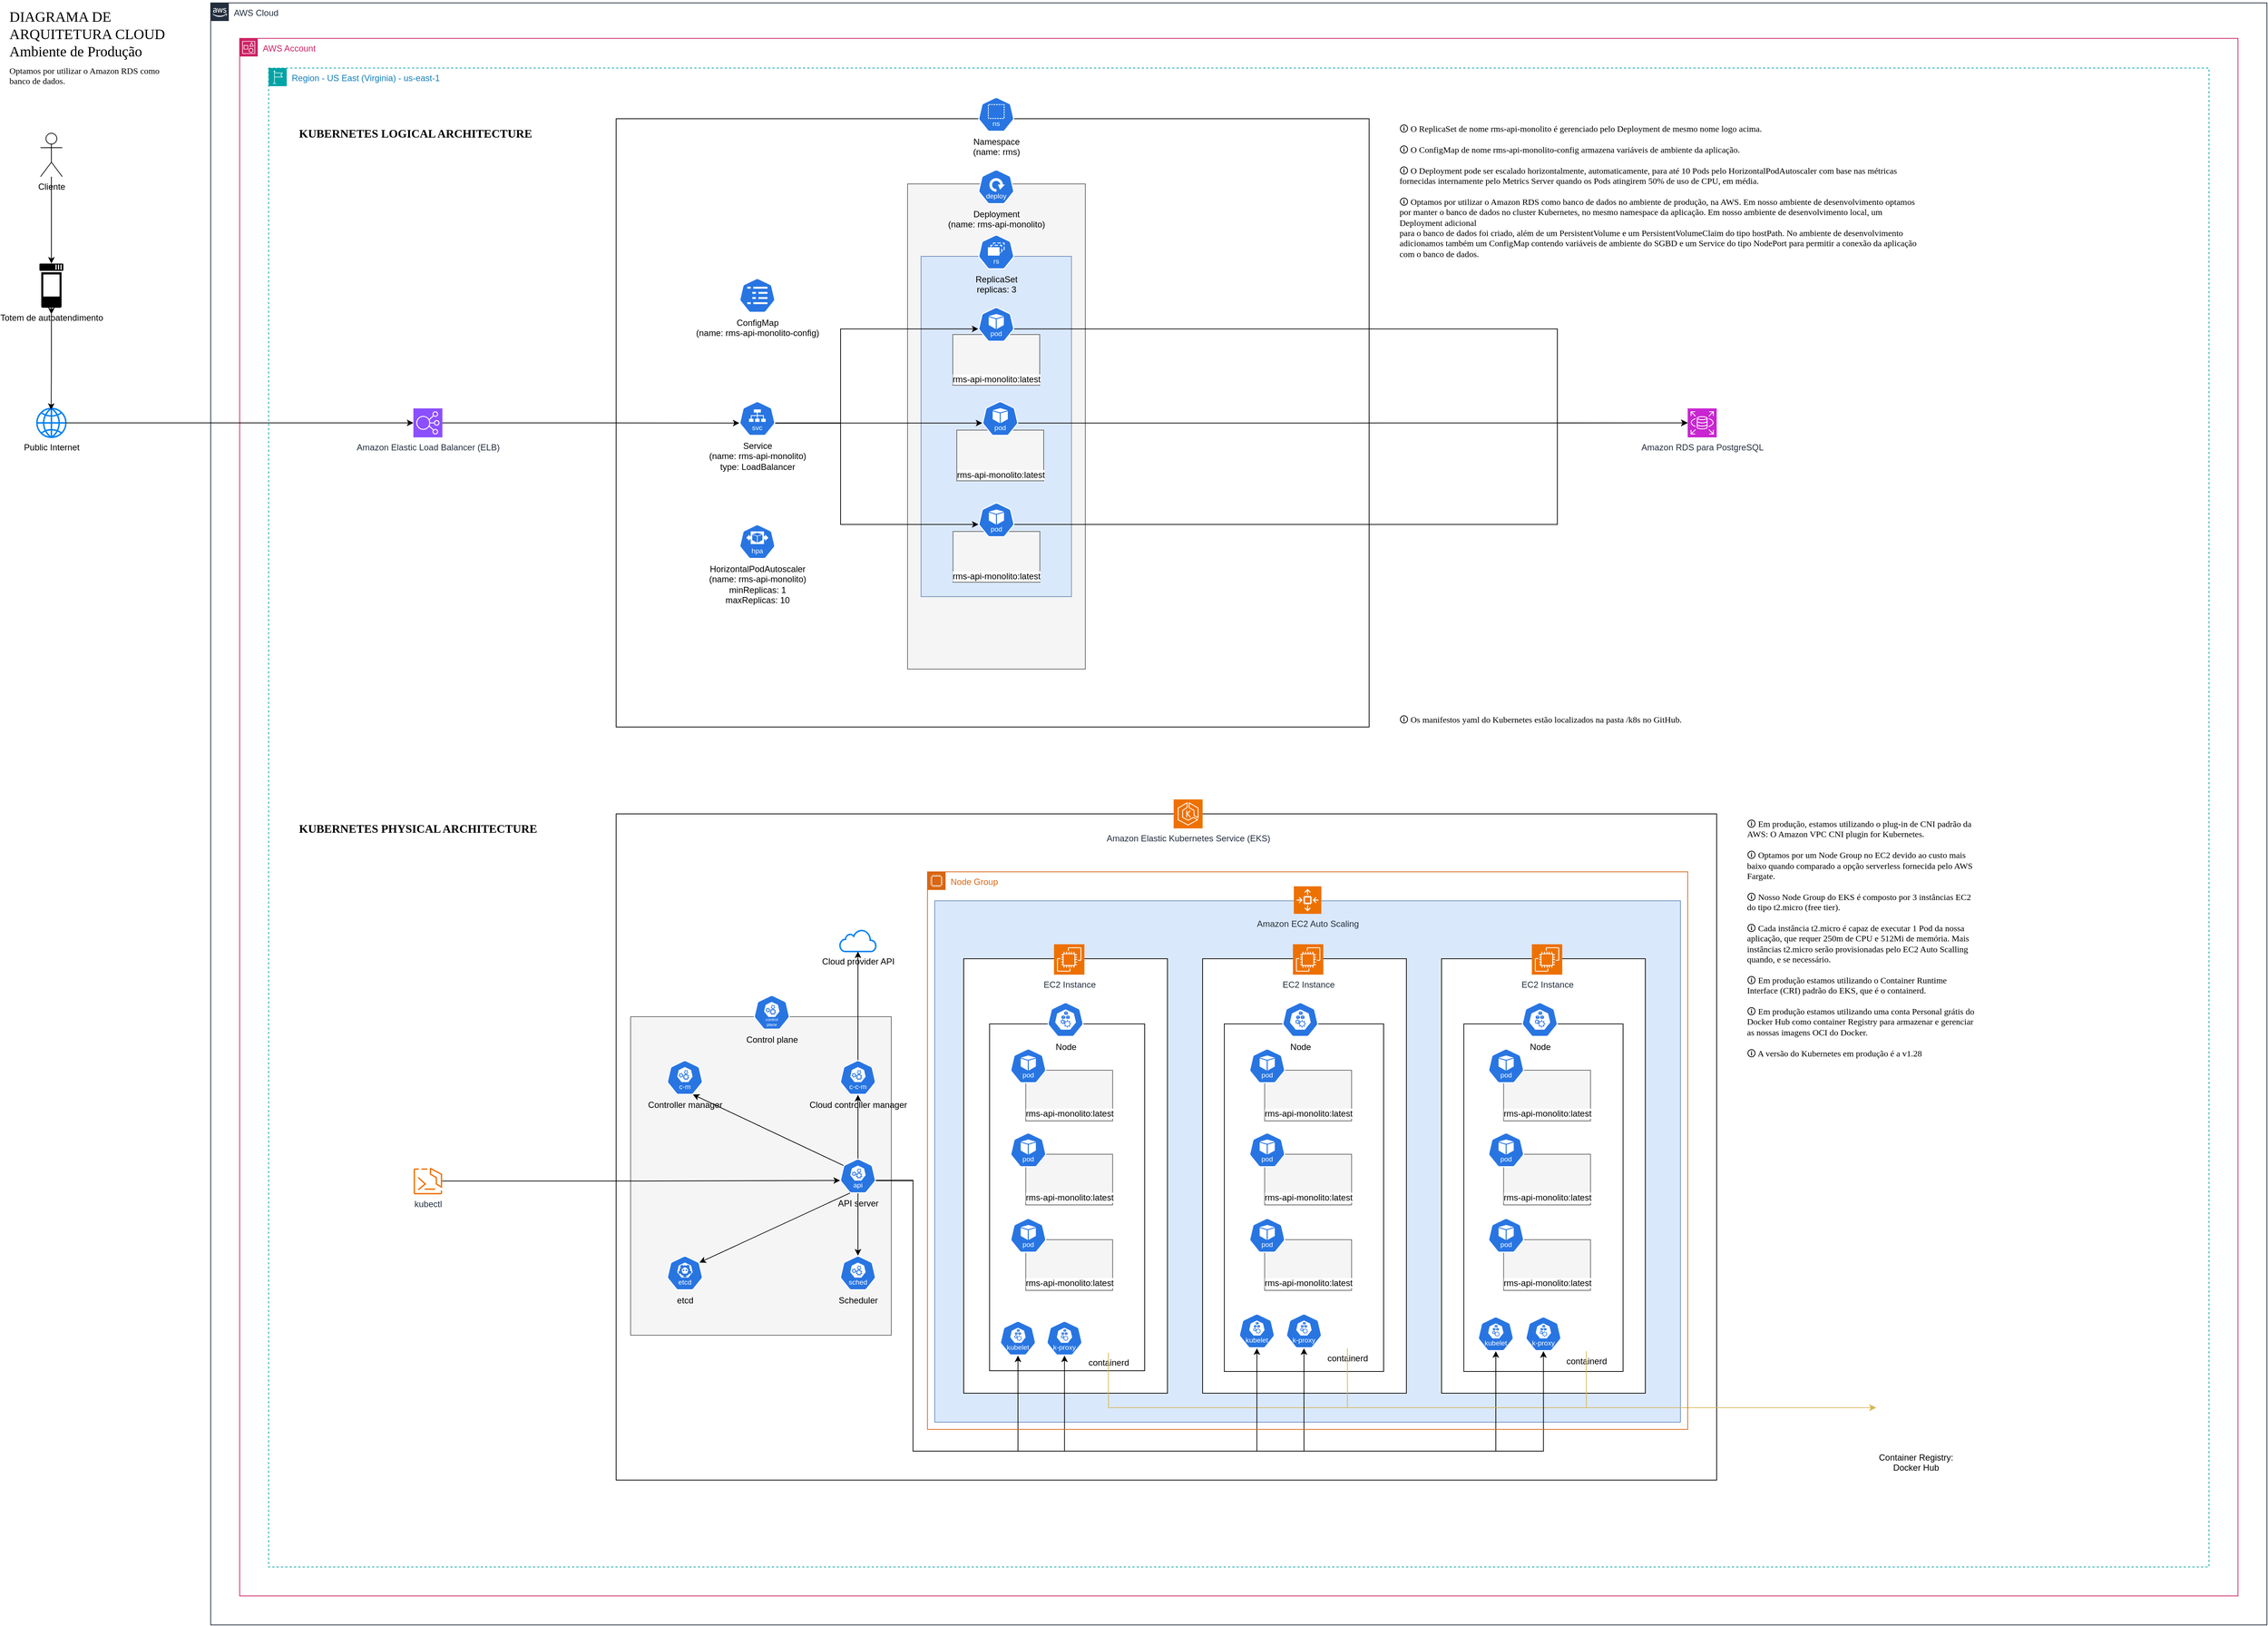 <mxfile version="23.0.2" type="device">
  <diagram name="Página-1" id="QyuDZeAoyNbm0Pvu70TN">
    <mxGraphModel dx="2901" dy="1098" grid="1" gridSize="10" guides="1" tooltips="1" connect="1" arrows="1" fold="1" page="1" pageScale="1" pageWidth="827" pageHeight="1169" math="0" shadow="0">
      <root>
        <mxCell id="0" />
        <mxCell id="1" parent="0" />
        <mxCell id="L6SBvmUNMrdH3GEFA7w_-1" value="AWS Cloud" style="points=[[0,0],[0.25,0],[0.5,0],[0.75,0],[1,0],[1,0.25],[1,0.5],[1,0.75],[1,1],[0.75,1],[0.5,1],[0.25,1],[0,1],[0,0.75],[0,0.5],[0,0.25]];outlineConnect=0;gradientColor=none;html=1;whiteSpace=wrap;fontSize=12;fontStyle=0;container=1;pointerEvents=0;collapsible=0;recursiveResize=0;shape=mxgraph.aws4.group;grIcon=mxgraph.aws4.group_aws_cloud_alt;strokeColor=#232F3E;fillColor=default;verticalAlign=top;align=left;spacingLeft=30;fontColor=#232F3E;dashed=0;" parent="1" vertex="1">
          <mxGeometry x="-480" y="40" width="2840" height="2240" as="geometry" />
        </mxCell>
        <mxCell id="L6SBvmUNMrdH3GEFA7w_-42" value="" style="rounded=0;whiteSpace=wrap;html=1;" parent="L6SBvmUNMrdH3GEFA7w_-1" vertex="1">
          <mxGeometry x="560" y="160" width="1040" height="840" as="geometry" />
        </mxCell>
        <mxCell id="L6SBvmUNMrdH3GEFA7w_-74" value="" style="rounded=0;whiteSpace=wrap;html=1;fillColor=#f5f5f5;fontColor=#333333;strokeColor=#666666;" parent="L6SBvmUNMrdH3GEFA7w_-1" vertex="1">
          <mxGeometry x="962.5" y="250" width="245.5" height="670" as="geometry" />
        </mxCell>
        <mxCell id="L6SBvmUNMrdH3GEFA7w_-46" value="" style="rounded=0;whiteSpace=wrap;html=1;" parent="L6SBvmUNMrdH3GEFA7w_-1" vertex="1">
          <mxGeometry x="560" y="1120" width="1520" height="920" as="geometry" />
        </mxCell>
        <mxCell id="L6SBvmUNMrdH3GEFA7w_-37" value="" style="rounded=0;whiteSpace=wrap;html=1;fillColor=#dae8fc;strokeColor=#6c8ebf;" parent="L6SBvmUNMrdH3GEFA7w_-1" vertex="1">
          <mxGeometry x="1000" y="1240" width="1030" height="720" as="geometry" />
        </mxCell>
        <mxCell id="L6SBvmUNMrdH3GEFA7w_-32" value="" style="rounded=0;whiteSpace=wrap;html=1;fillColor=#f5f5f5;fontColor=#333333;strokeColor=#666666;" parent="L6SBvmUNMrdH3GEFA7w_-1" vertex="1">
          <mxGeometry x="580" y="1400" width="360" height="440" as="geometry" />
        </mxCell>
        <mxCell id="L6SBvmUNMrdH3GEFA7w_-2" value="Amazon Elastic Kubernetes Service (EKS)" style="sketch=0;points=[[0,0,0],[0.25,0,0],[0.5,0,0],[0.75,0,0],[1,0,0],[0,1,0],[0.25,1,0],[0.5,1,0],[0.75,1,0],[1,1,0],[0,0.25,0],[0,0.5,0],[0,0.75,0],[1,0.25,0],[1,0.5,0],[1,0.75,0]];outlineConnect=0;fontColor=#232F3E;fillColor=#ED7100;strokeColor=#ffffff;dashed=0;verticalLabelPosition=bottom;verticalAlign=top;align=center;html=1;fontSize=12;fontStyle=0;aspect=fixed;shape=mxgraph.aws4.resourceIcon;resIcon=mxgraph.aws4.eks;" parent="L6SBvmUNMrdH3GEFA7w_-1" vertex="1">
          <mxGeometry x="1330" y="1100" width="40" height="40" as="geometry" />
        </mxCell>
        <mxCell id="L6SBvmUNMrdH3GEFA7w_-25" value="Control plane" style="aspect=fixed;sketch=0;html=1;dashed=0;whitespace=wrap;fillColor=#2875E2;strokeColor=#ffffff;points=[[0.005,0.63,0],[0.1,0.2,0],[0.9,0.2,0],[0.5,0,0],[0.995,0.63,0],[0.72,0.99,0],[0.5,1,0],[0.28,0.99,0]];shape=mxgraph.kubernetes.icon2;kubernetesLabel=1;prIcon=control_plane;labelPosition=center;verticalLabelPosition=bottom;align=center;verticalAlign=top;" parent="L6SBvmUNMrdH3GEFA7w_-1" vertex="1">
          <mxGeometry x="750" y="1370" width="50" height="48" as="geometry" />
        </mxCell>
        <mxCell id="L6SBvmUNMrdH3GEFA7w_-33" value="" style="rounded=0;whiteSpace=wrap;html=1;" parent="L6SBvmUNMrdH3GEFA7w_-1" vertex="1">
          <mxGeometry x="1040" y="1400" width="201" height="440" as="geometry" />
        </mxCell>
        <mxCell id="L6SBvmUNMrdH3GEFA7w_-27" value="Node" style="aspect=fixed;sketch=0;html=1;dashed=0;whitespace=wrap;fillColor=#2875E2;strokeColor=#ffffff;points=[[0.005,0.63,0],[0.1,0.2,0],[0.9,0.2,0],[0.5,0,0],[0.995,0.63,0],[0.72,0.99,0],[0.5,1,0],[0.28,0.99,0]];shape=mxgraph.kubernetes.icon2;prIcon=node;labelPosition=center;verticalLabelPosition=bottom;align=center;verticalAlign=top;" parent="L6SBvmUNMrdH3GEFA7w_-1" vertex="1">
          <mxGeometry x="1115.5" y="1370" width="50" height="48" as="geometry" />
        </mxCell>
        <mxCell id="L6SBvmUNMrdH3GEFA7w_-43" value="HorizontalPodAutoscaler&lt;br&gt;(name: rms-api-monolito)&lt;br&gt;&lt;div&gt;minReplicas: 1&lt;/div&gt;&lt;div&gt;maxReplicas: 10&lt;/div&gt;" style="aspect=fixed;sketch=0;html=1;dashed=0;whitespace=wrap;fillColor=#2875E2;strokeColor=#ffffff;points=[[0.005,0.63,0],[0.1,0.2,0],[0.9,0.2,0],[0.5,0,0],[0.995,0.63,0],[0.72,0.99,0],[0.5,1,0],[0.28,0.99,0]];shape=mxgraph.kubernetes.icon2;kubernetesLabel=1;prIcon=hpa;labelPosition=center;verticalLabelPosition=bottom;align=center;verticalAlign=top;" parent="L6SBvmUNMrdH3GEFA7w_-1" vertex="1">
          <mxGeometry x="730" y="720" width="50" height="48" as="geometry" />
        </mxCell>
        <mxCell id="L6SBvmUNMrdH3GEFA7w_-44" value="ConfigMap&lt;br&gt;(name: rms-api-monolito-config)" style="aspect=fixed;sketch=0;html=1;dashed=0;whitespace=wrap;fillColor=#2875E2;strokeColor=#ffffff;points=[[0.005,0.63,0],[0.1,0.2,0],[0.9,0.2,0],[0.5,0,0],[0.995,0.63,0],[0.72,0.99,0],[0.5,1,0],[0.28,0.99,0]];shape=mxgraph.kubernetes.icon2;prIcon=cm;labelPosition=center;verticalLabelPosition=bottom;align=center;verticalAlign=top;" parent="L6SBvmUNMrdH3GEFA7w_-1" vertex="1">
          <mxGeometry x="730" y="380" width="50" height="48" as="geometry" />
        </mxCell>
        <mxCell id="L6SBvmUNMrdH3GEFA7w_-78" value="" style="rounded=0;whiteSpace=wrap;html=1;fillColor=#dae8fc;strokeColor=#6c8ebf;" parent="L6SBvmUNMrdH3GEFA7w_-1" vertex="1">
          <mxGeometry x="981.13" y="350" width="207.75" height="470" as="geometry" />
        </mxCell>
        <mxCell id="L6SBvmUNMrdH3GEFA7w_-83" value="Region&amp;nbsp;- US East (Virginia) - us-east-1" style="points=[[0,0],[0.25,0],[0.5,0],[0.75,0],[1,0],[1,0.25],[1,0.5],[1,0.75],[1,1],[0.75,1],[0.5,1],[0.25,1],[0,1],[0,0.75],[0,0.5],[0,0.25]];outlineConnect=0;gradientColor=none;html=1;whiteSpace=wrap;fontSize=12;fontStyle=0;container=1;pointerEvents=0;collapsible=0;recursiveResize=0;shape=mxgraph.aws4.group;grIcon=mxgraph.aws4.group_region;strokeColor=#00A4A6;fillColor=none;verticalAlign=top;align=left;spacingLeft=30;fontColor=#147EBA;dashed=1;" parent="L6SBvmUNMrdH3GEFA7w_-1" vertex="1">
          <mxGeometry x="80" y="90" width="2680" height="2070" as="geometry" />
        </mxCell>
        <mxCell id="L6SBvmUNMrdH3GEFA7w_-85" value="AWS Account" style="points=[[0,0],[0.25,0],[0.5,0],[0.75,0],[1,0],[1,0.25],[1,0.5],[1,0.75],[1,1],[0.75,1],[0.5,1],[0.25,1],[0,1],[0,0.75],[0,0.5],[0,0.25]];outlineConnect=0;gradientColor=none;html=1;whiteSpace=wrap;fontSize=12;fontStyle=0;container=1;pointerEvents=0;collapsible=0;recursiveResize=0;shape=mxgraph.aws4.group;grIcon=mxgraph.aws4.group_account;strokeColor=#CD2264;fillColor=none;verticalAlign=top;align=left;spacingLeft=30;fontColor=#CD2264;dashed=0;" parent="L6SBvmUNMrdH3GEFA7w_-1" vertex="1">
          <mxGeometry x="40" y="49" width="2760" height="2151" as="geometry" />
        </mxCell>
        <mxCell id="L6SBvmUNMrdH3GEFA7w_-34" value="" style="rounded=0;whiteSpace=wrap;html=1;" parent="L6SBvmUNMrdH3GEFA7w_-85" vertex="1">
          <mxGeometry x="1000" y="1271.01" width="281.5" height="600" as="geometry" />
        </mxCell>
        <mxCell id="L6SBvmUNMrdH3GEFA7w_-4" value="Amazon Elastic Load Balancer (ELB)" style="sketch=0;points=[[0,0,0],[0.25,0,0],[0.5,0,0],[0.75,0,0],[1,0,0],[0,1,0],[0.25,1,0],[0.5,1,0],[0.75,1,0],[1,1,0],[0,0.25,0],[0,0.5,0],[0,0.75,0],[1,0.25,0],[1,0.5,0],[1,0.75,0]];outlineConnect=0;fontColor=#232F3E;fillColor=#8C4FFF;strokeColor=#ffffff;dashed=0;verticalLabelPosition=bottom;verticalAlign=top;align=center;html=1;fontSize=12;fontStyle=0;aspect=fixed;shape=mxgraph.aws4.resourceIcon;resIcon=mxgraph.aws4.elastic_load_balancing;" parent="L6SBvmUNMrdH3GEFA7w_-85" vertex="1">
          <mxGeometry x="240" y="511" width="40" height="40" as="geometry" />
        </mxCell>
        <mxCell id="L6SBvmUNMrdH3GEFA7w_-61" value="kubectl" style="sketch=0;outlineConnect=0;fontColor=#232F3E;gradientColor=none;fillColor=#ED7100;strokeColor=none;dashed=0;verticalLabelPosition=bottom;verticalAlign=top;align=center;html=1;fontSize=12;fontStyle=0;aspect=fixed;pointerEvents=1;shape=mxgraph.aws4.ecs_copilot_cli;" parent="L6SBvmUNMrdH3GEFA7w_-85" vertex="1">
          <mxGeometry x="240" y="1559.67" width="40" height="36.67" as="geometry" />
        </mxCell>
        <mxCell id="L6SBvmUNMrdH3GEFA7w_-28" value="Amazon RDS para PostgreSQL" style="sketch=0;points=[[0,0,0],[0.25,0,0],[0.5,0,0],[0.75,0,0],[1,0,0],[0,1,0],[0.25,1,0],[0.5,1,0],[0.75,1,0],[1,1,0],[0,0.25,0],[0,0.5,0],[0,0.75,0],[1,0.25,0],[1,0.5,0],[1,0.75,0]];outlineConnect=0;fontColor=#232F3E;fillColor=#C925D1;strokeColor=#ffffff;dashed=0;verticalLabelPosition=bottom;verticalAlign=top;align=center;html=1;fontSize=12;fontStyle=0;aspect=fixed;shape=mxgraph.aws4.resourceIcon;resIcon=mxgraph.aws4.rds;" parent="L6SBvmUNMrdH3GEFA7w_-85" vertex="1">
          <mxGeometry x="2000" y="511" width="40" height="40" as="geometry" />
        </mxCell>
        <mxCell id="L6SBvmUNMrdH3GEFA7w_-79" value="Namespace&#xa;(name: rms)" style="aspect=fixed;sketch=0;html=1;dashed=0;whitespace=wrap;fillColor=#2875E2;strokeColor=#ffffff;points=[[0.005,0.63,0],[0.1,0.2,0],[0.9,0.2,0],[0.5,0,0],[0.995,0.63,0],[0.72,0.99,0],[0.5,1,0],[0.28,0.99,0]];shape=mxgraph.kubernetes.icon2;kubernetesLabel=1;prIcon=ns;labelPosition=center;verticalLabelPosition=bottom;align=center;verticalAlign=top;" parent="L6SBvmUNMrdH3GEFA7w_-85" vertex="1">
          <mxGeometry x="1020" y="81" width="50" height="48" as="geometry" />
        </mxCell>
        <mxCell id="L6SBvmUNMrdH3GEFA7w_-81" value="ReplicaSet&lt;br&gt;replicas: 3" style="aspect=fixed;sketch=0;html=1;dashed=0;whitespace=wrap;fillColor=#2875E2;strokeColor=#ffffff;points=[[0.005,0.63,0],[0.1,0.2,0],[0.9,0.2,0],[0.5,0,0],[0.995,0.63,0],[0.72,0.99,0],[0.5,1,0],[0.28,0.99,0]];shape=mxgraph.kubernetes.icon2;kubernetesLabel=1;prIcon=rs;labelPosition=center;verticalLabelPosition=bottom;align=center;verticalAlign=top;" parent="L6SBvmUNMrdH3GEFA7w_-85" vertex="1">
          <mxGeometry x="1020" y="271" width="50" height="48" as="geometry" />
        </mxCell>
        <mxCell id="L6SBvmUNMrdH3GEFA7w_-16" value="Cloud controller manager" style="aspect=fixed;sketch=0;html=1;dashed=0;whitespace=wrap;fillColor=#2875E2;strokeColor=#ffffff;points=[[0.005,0.63,0],[0.1,0.2,0],[0.9,0.2,0],[0.5,0,0],[0.995,0.63,0],[0.72,0.99,0],[0.5,1,0],[0.28,0.99,0]];shape=mxgraph.kubernetes.icon2;kubernetesLabel=1;prIcon=c_c_m;labelPosition=center;verticalLabelPosition=bottom;align=center;verticalAlign=top;" parent="L6SBvmUNMrdH3GEFA7w_-85" vertex="1">
          <mxGeometry x="829" y="1411" width="50" height="48" as="geometry" />
        </mxCell>
        <mxCell id="L6SBvmUNMrdH3GEFA7w_-17" value="API server" style="aspect=fixed;sketch=0;html=1;dashed=0;whitespace=wrap;fillColor=#2875E2;strokeColor=#ffffff;points=[[0.005,0.63,0],[0.1,0.2,0],[0.9,0.2,0],[0.5,0,0],[0.995,0.63,0],[0.72,0.99,0],[0.5,1,0],[0.28,0.99,0]];shape=mxgraph.kubernetes.icon2;kubernetesLabel=1;prIcon=api;labelPosition=center;verticalLabelPosition=bottom;align=center;verticalAlign=top;" parent="L6SBvmUNMrdH3GEFA7w_-85" vertex="1">
          <mxGeometry x="829" y="1547.01" width="50" height="48" as="geometry" />
        </mxCell>
        <mxCell id="L6SBvmUNMrdH3GEFA7w_-53" value="" style="edgeStyle=orthogonalEdgeStyle;rounded=0;orthogonalLoop=1;jettySize=auto;html=1;" parent="L6SBvmUNMrdH3GEFA7w_-85" source="L6SBvmUNMrdH3GEFA7w_-17" target="L6SBvmUNMrdH3GEFA7w_-16" edge="1">
          <mxGeometry relative="1" as="geometry" />
        </mxCell>
        <mxCell id="L6SBvmUNMrdH3GEFA7w_-62" style="edgeStyle=orthogonalEdgeStyle;rounded=0;orthogonalLoop=1;jettySize=auto;html=1;entryX=0.005;entryY=0.63;entryDx=0;entryDy=0;entryPerimeter=0;" parent="L6SBvmUNMrdH3GEFA7w_-85" source="L6SBvmUNMrdH3GEFA7w_-61" target="L6SBvmUNMrdH3GEFA7w_-17" edge="1">
          <mxGeometry relative="1" as="geometry" />
        </mxCell>
        <mxCell id="L6SBvmUNMrdH3GEFA7w_-24" value="Scheduler" style="aspect=fixed;sketch=0;html=1;dashed=0;whitespace=wrap;fillColor=#2875E2;strokeColor=#ffffff;points=[[0.005,0.63,0],[0.1,0.2,0],[0.9,0.2,0],[0.5,0,0],[0.995,0.63,0],[0.72,0.99,0],[0.5,1,0],[0.28,0.99,0]];shape=mxgraph.kubernetes.icon2;kubernetesLabel=1;prIcon=sched;labelPosition=center;verticalLabelPosition=bottom;align=center;verticalAlign=top;" parent="L6SBvmUNMrdH3GEFA7w_-85" vertex="1">
          <mxGeometry x="829" y="1681" width="50" height="48" as="geometry" />
        </mxCell>
        <mxCell id="L6SBvmUNMrdH3GEFA7w_-54" value="" style="edgeStyle=orthogonalEdgeStyle;rounded=0;orthogonalLoop=1;jettySize=auto;html=1;" parent="L6SBvmUNMrdH3GEFA7w_-85" source="L6SBvmUNMrdH3GEFA7w_-17" target="L6SBvmUNMrdH3GEFA7w_-24" edge="1">
          <mxGeometry relative="1" as="geometry" />
        </mxCell>
        <mxCell id="L6SBvmUNMrdH3GEFA7w_-18" value="Controller manager" style="aspect=fixed;sketch=0;html=1;dashed=0;whitespace=wrap;fillColor=#2875E2;strokeColor=#ffffff;points=[[0.005,0.63,0],[0.1,0.2,0],[0.9,0.2,0],[0.5,0,0],[0.995,0.63,0],[0.72,0.99,0],[0.5,1,0],[0.28,0.99,0]];shape=mxgraph.kubernetes.icon2;kubernetesLabel=1;prIcon=c_m;labelPosition=center;verticalLabelPosition=bottom;align=center;verticalAlign=top;" parent="L6SBvmUNMrdH3GEFA7w_-85" vertex="1">
          <mxGeometry x="590" y="1411" width="50" height="48" as="geometry" />
        </mxCell>
        <mxCell id="L6SBvmUNMrdH3GEFA7w_-57" value="" style="endArrow=classic;html=1;rounded=0;exitX=0.1;exitY=0.2;exitDx=0;exitDy=0;exitPerimeter=0;entryX=0.72;entryY=0.99;entryDx=0;entryDy=0;entryPerimeter=0;" parent="L6SBvmUNMrdH3GEFA7w_-85" source="L6SBvmUNMrdH3GEFA7w_-17" target="L6SBvmUNMrdH3GEFA7w_-18" edge="1">
          <mxGeometry width="50" height="50" relative="1" as="geometry">
            <mxPoint x="430" y="1601" as="sourcePoint" />
            <mxPoint x="480" y="1551" as="targetPoint" />
          </mxGeometry>
        </mxCell>
        <mxCell id="L6SBvmUNMrdH3GEFA7w_-150" value="" style="rounded=0;whiteSpace=wrap;html=1;" parent="L6SBvmUNMrdH3GEFA7w_-85" vertex="1">
          <mxGeometry x="1035.75" y="1361" width="214.25" height="479" as="geometry" />
        </mxCell>
        <mxCell id="L6SBvmUNMrdH3GEFA7w_-86" value="" style="rounded=0;whiteSpace=wrap;html=1;fillColor=#f5f5f5;fontColor=#333333;strokeColor=#666666;" parent="L6SBvmUNMrdH3GEFA7w_-85" vertex="1">
          <mxGeometry x="1085.75" y="1425" width="120" height="70" as="geometry" />
        </mxCell>
        <mxCell id="L6SBvmUNMrdH3GEFA7w_-41" value="rms-api-monolito:latest" style="shape=image;html=1;verticalAlign=top;verticalLabelPosition=bottom;labelBackgroundColor=#ffffff;imageAspect=0;aspect=fixed;image=https://cdn1.iconfinder.com/data/icons/unicons-line-vol-3/24/docker-128.png" parent="L6SBvmUNMrdH3GEFA7w_-85" vertex="1">
          <mxGeometry x="1126.75" y="1433" width="38" height="38" as="geometry" />
        </mxCell>
        <mxCell id="L6SBvmUNMrdH3GEFA7w_-108" value="" style="rounded=0;whiteSpace=wrap;html=1;fillColor=#f5f5f5;fontColor=#333333;strokeColor=#666666;" parent="L6SBvmUNMrdH3GEFA7w_-85" vertex="1">
          <mxGeometry x="1085.75" y="1541" width="120" height="70" as="geometry" />
        </mxCell>
        <mxCell id="L6SBvmUNMrdH3GEFA7w_-109" value="" style="aspect=fixed;sketch=0;html=1;dashed=0;whitespace=wrap;fillColor=#2875E2;strokeColor=#ffffff;points=[[0.005,0.63,0],[0.1,0.2,0],[0.9,0.2,0],[0.5,0,0],[0.995,0.63,0],[0.72,0.99,0],[0.5,1,0],[0.28,0.99,0]];shape=mxgraph.kubernetes.icon2;kubernetesLabel=1;prIcon=pod;labelPosition=center;verticalLabelPosition=bottom;align=center;verticalAlign=top;" parent="L6SBvmUNMrdH3GEFA7w_-85" vertex="1">
          <mxGeometry x="1064.25" y="1511" width="50" height="48" as="geometry" />
        </mxCell>
        <mxCell id="L6SBvmUNMrdH3GEFA7w_-110" value="rms-api-monolito:latest" style="shape=image;html=1;verticalAlign=top;verticalLabelPosition=bottom;labelBackgroundColor=#ffffff;imageAspect=0;aspect=fixed;image=https://cdn1.iconfinder.com/data/icons/unicons-line-vol-3/24/docker-128.png" parent="L6SBvmUNMrdH3GEFA7w_-85" vertex="1">
          <mxGeometry x="1126.75" y="1549" width="38" height="38" as="geometry" />
        </mxCell>
        <mxCell id="L6SBvmUNMrdH3GEFA7w_-111" value="" style="rounded=0;whiteSpace=wrap;html=1;fillColor=#f5f5f5;fontColor=#333333;strokeColor=#666666;" parent="L6SBvmUNMrdH3GEFA7w_-85" vertex="1">
          <mxGeometry x="1085.75" y="1659" width="120" height="70" as="geometry" />
        </mxCell>
        <mxCell id="L6SBvmUNMrdH3GEFA7w_-113" value="rms-api-monolito:latest" style="shape=image;html=1;verticalAlign=top;verticalLabelPosition=bottom;labelBackgroundColor=#ffffff;imageAspect=0;aspect=fixed;image=https://cdn1.iconfinder.com/data/icons/unicons-line-vol-3/24/docker-128.png" parent="L6SBvmUNMrdH3GEFA7w_-85" vertex="1">
          <mxGeometry x="1126.75" y="1667" width="38" height="38" as="geometry" />
        </mxCell>
        <mxCell id="L6SBvmUNMrdH3GEFA7w_-112" value="" style="aspect=fixed;sketch=0;html=1;dashed=0;whitespace=wrap;fillColor=#2875E2;strokeColor=#ffffff;points=[[0.005,0.63,0],[0.1,0.2,0],[0.9,0.2,0],[0.5,0,0],[0.995,0.63,0],[0.72,0.99,0],[0.5,1,0],[0.28,0.99,0]];shape=mxgraph.kubernetes.icon2;kubernetesLabel=1;prIcon=pod;labelPosition=center;verticalLabelPosition=bottom;align=center;verticalAlign=top;" parent="L6SBvmUNMrdH3GEFA7w_-85" vertex="1">
          <mxGeometry x="1064.25" y="1629" width="50" height="48" as="geometry" />
        </mxCell>
        <mxCell id="L6SBvmUNMrdH3GEFA7w_-35" value="EC2 Instance" style="sketch=0;points=[[0,0,0],[0.25,0,0],[0.5,0,0],[0.75,0,0],[1,0,0],[0,1,0],[0.25,1,0],[0.5,1,0],[0.75,1,0],[1,1,0],[0,0.25,0],[0,0.5,0],[0,0.75,0],[1,0.25,0],[1,0.5,0],[1,0.75,0]];outlineConnect=0;fontColor=#232F3E;fillColor=#ED7100;strokeColor=#ffffff;dashed=0;verticalLabelPosition=bottom;verticalAlign=top;align=center;html=1;fontSize=12;fontStyle=0;aspect=fixed;shape=mxgraph.aws4.resourceIcon;resIcon=mxgraph.aws4.ec2;" parent="L6SBvmUNMrdH3GEFA7w_-85" vertex="1">
          <mxGeometry x="1124.75" y="1251" width="42" height="42" as="geometry" />
        </mxCell>
        <mxCell id="L6SBvmUNMrdH3GEFA7w_-47" value="" style="aspect=fixed;sketch=0;html=1;dashed=0;whitespace=wrap;fillColor=#2875E2;strokeColor=#ffffff;points=[[0.005,0.63,0],[0.1,0.2,0],[0.9,0.2,0],[0.5,0,0],[0.995,0.63,0],[0.72,0.99,0],[0.5,1,0],[0.28,0.99,0]];shape=mxgraph.kubernetes.icon2;kubernetesLabel=1;prIcon=pod;labelPosition=center;verticalLabelPosition=bottom;align=center;verticalAlign=top;" parent="L6SBvmUNMrdH3GEFA7w_-85" vertex="1">
          <mxGeometry x="1064.25" y="1395" width="50" height="48" as="geometry" />
        </mxCell>
        <mxCell id="L6SBvmUNMrdH3GEFA7w_-29" value="Amazon EC2 Auto Scaling" style="sketch=0;points=[[0,0,0],[0.25,0,0],[0.5,0,0],[0.75,0,0],[1,0,0],[0,1,0],[0.25,1,0],[0.5,1,0],[0.75,1,0],[1,1,0],[0,0.25,0],[0,0.5,0],[0,0.75,0],[1,0.25,0],[1,0.5,0],[1,0.75,0]];outlineConnect=0;fontColor=#232F3E;fillColor=#ED7100;strokeColor=#ffffff;dashed=0;verticalLabelPosition=bottom;verticalAlign=top;align=center;html=1;fontSize=12;fontStyle=0;aspect=fixed;shape=mxgraph.aws4.resourceIcon;resIcon=mxgraph.aws4.auto_scaling2;" parent="L6SBvmUNMrdH3GEFA7w_-85" vertex="1">
          <mxGeometry x="1456" y="1171" width="38" height="38" as="geometry" />
        </mxCell>
        <mxCell id="L6SBvmUNMrdH3GEFA7w_-146" value="&lt;div&gt;Container Registry:&lt;/div&gt;&lt;div&gt;Docker Hub&lt;/div&gt;" style="shape=image;html=1;verticalAlign=top;verticalLabelPosition=bottom;labelBackgroundColor=#ffffff;imageAspect=0;aspect=fixed;image=https://cdn0.iconfinder.com/data/icons/social-media-2127/48/social_media_social_media_logo_docker-128.png" parent="L6SBvmUNMrdH3GEFA7w_-85" vertex="1">
          <mxGeometry x="2260" y="1836" width="110" height="110" as="geometry" />
        </mxCell>
        <mxCell id="L6SBvmUNMrdH3GEFA7w_-151" value="Node" style="aspect=fixed;sketch=0;html=1;dashed=0;whitespace=wrap;fillColor=#2875E2;strokeColor=#ffffff;points=[[0.005,0.63,0],[0.1,0.2,0],[0.9,0.2,0],[0.5,0,0],[0.995,0.63,0],[0.72,0.99,0],[0.5,1,0],[0.28,0.99,0]];shape=mxgraph.kubernetes.icon2;prIcon=node;labelPosition=center;verticalLabelPosition=bottom;align=center;verticalAlign=top;" parent="L6SBvmUNMrdH3GEFA7w_-85" vertex="1">
          <mxGeometry x="1115.75" y="1331" width="50" height="48" as="geometry" />
        </mxCell>
        <mxCell id="L6SBvmUNMrdH3GEFA7w_-15" value="" style="aspect=fixed;sketch=0;html=1;dashed=0;whitespace=wrap;fillColor=#2875E2;strokeColor=#ffffff;points=[[0.005,0.63,0],[0.1,0.2,0],[0.9,0.2,0],[0.5,0,0],[0.995,0.63,0],[0.72,0.99,0],[0.5,1,0],[0.28,0.99,0]];shape=mxgraph.kubernetes.icon2;kubernetesLabel=1;prIcon=kubelet" parent="L6SBvmUNMrdH3GEFA7w_-85" vertex="1">
          <mxGeometry x="1050" y="1771" width="50" height="48" as="geometry" />
        </mxCell>
        <mxCell id="L6SBvmUNMrdH3GEFA7w_-36" value="" style="aspect=fixed;sketch=0;html=1;dashed=0;whitespace=wrap;fillColor=#2875E2;strokeColor=#ffffff;points=[[0.005,0.63,0],[0.1,0.2,0],[0.9,0.2,0],[0.5,0,0],[0.995,0.63,0],[0.72,0.99,0],[0.5,1,0],[0.28,0.99,0]];shape=mxgraph.kubernetes.icon2;kubernetesLabel=1;prIcon=k_proxy" parent="L6SBvmUNMrdH3GEFA7w_-85" vertex="1">
          <mxGeometry x="1114.25" y="1771" width="50" height="48" as="geometry" />
        </mxCell>
        <mxCell id="L6SBvmUNMrdH3GEFA7w_-48" value="containerd" style="shape=image;html=1;verticalAlign=top;verticalLabelPosition=bottom;labelBackgroundColor=#ffffff;imageAspect=0;aspect=fixed;image=https://cdn1.iconfinder.com/data/icons/unicons-line-vol-3/24/docker-128.png" parent="L6SBvmUNMrdH3GEFA7w_-85" vertex="1">
          <mxGeometry x="1180" y="1775" width="40" height="40" as="geometry" />
        </mxCell>
        <mxCell id="L6SBvmUNMrdH3GEFA7w_-115" style="edgeStyle=orthogonalEdgeStyle;rounded=0;orthogonalLoop=1;jettySize=auto;html=1;exitX=0.995;exitY=0.63;exitDx=0;exitDy=0;exitPerimeter=0;entryX=0.5;entryY=1;entryDx=0;entryDy=0;entryPerimeter=0;" parent="L6SBvmUNMrdH3GEFA7w_-85" source="L6SBvmUNMrdH3GEFA7w_-17" target="L6SBvmUNMrdH3GEFA7w_-15" edge="1">
          <mxGeometry relative="1" as="geometry">
            <Array as="points">
              <mxPoint x="930" y="1577" />
              <mxPoint x="930" y="1951" />
              <mxPoint x="1075" y="1951" />
            </Array>
          </mxGeometry>
        </mxCell>
        <mxCell id="L6SBvmUNMrdH3GEFA7w_-149" style="edgeStyle=orthogonalEdgeStyle;rounded=0;orthogonalLoop=1;jettySize=auto;html=1;entryX=0;entryY=0.5;entryDx=0;entryDy=0;fillColor=#fff2cc;strokeColor=#d6b656;" parent="L6SBvmUNMrdH3GEFA7w_-85" source="L6SBvmUNMrdH3GEFA7w_-48" target="L6SBvmUNMrdH3GEFA7w_-146" edge="1">
          <mxGeometry relative="1" as="geometry">
            <Array as="points">
              <mxPoint x="1200" y="1891" />
              <mxPoint x="2240" y="1891" />
            </Array>
          </mxGeometry>
        </mxCell>
        <mxCell id="L6SBvmUNMrdH3GEFA7w_-156" style="edgeStyle=orthogonalEdgeStyle;rounded=0;orthogonalLoop=1;jettySize=auto;html=1;exitX=0.995;exitY=0.63;exitDx=0;exitDy=0;exitPerimeter=0;entryX=0.5;entryY=1;entryDx=0;entryDy=0;entryPerimeter=0;" parent="L6SBvmUNMrdH3GEFA7w_-85" source="L6SBvmUNMrdH3GEFA7w_-17" target="L6SBvmUNMrdH3GEFA7w_-36" edge="1">
          <mxGeometry relative="1" as="geometry">
            <Array as="points">
              <mxPoint x="930" y="1577" />
              <mxPoint x="930" y="1951" />
              <mxPoint x="1139" y="1951" />
            </Array>
          </mxGeometry>
        </mxCell>
        <mxCell id="94TOJgzLUkNtwb4Dzyfh-1" value="KUBERNETES LOGICAL ARCHITECTURE" style="text;html=1;strokeColor=none;fillColor=none;align=left;verticalAlign=middle;whiteSpace=wrap;rounded=0;fontSize=16;fontFamily=Lucida Console;fontStyle=1" parent="L6SBvmUNMrdH3GEFA7w_-85" vertex="1">
          <mxGeometry x="80" y="111" width="360" height="39" as="geometry" />
        </mxCell>
        <mxCell id="94TOJgzLUkNtwb4Dzyfh-2" value="KUBERNETES PHYSICAL ARCHITECTURE" style="text;html=1;strokeColor=none;fillColor=none;align=left;verticalAlign=middle;whiteSpace=wrap;rounded=0;fontSize=16;fontFamily=Lucida Console;fontStyle=1" parent="L6SBvmUNMrdH3GEFA7w_-85" vertex="1">
          <mxGeometry x="80" y="1071" width="360" height="39" as="geometry" />
        </mxCell>
        <mxCell id="94TOJgzLUkNtwb4Dzyfh-3" value="Cloud provider API" style="html=1;verticalLabelPosition=bottom;align=center;labelBackgroundColor=#ffffff;verticalAlign=top;strokeWidth=2;strokeColor=#0080F0;shadow=0;dashed=0;shape=mxgraph.ios7.icons.cloud;labelPosition=center;" parent="L6SBvmUNMrdH3GEFA7w_-85" vertex="1">
          <mxGeometry x="829" y="1231" width="50" height="30" as="geometry" />
        </mxCell>
        <mxCell id="94TOJgzLUkNtwb4Dzyfh-4" style="edgeStyle=orthogonalEdgeStyle;rounded=0;orthogonalLoop=1;jettySize=auto;html=1;exitX=0.5;exitY=0;exitDx=0;exitDy=0;exitPerimeter=0;" parent="L6SBvmUNMrdH3GEFA7w_-85" source="L6SBvmUNMrdH3GEFA7w_-16" target="94TOJgzLUkNtwb4Dzyfh-3" edge="1">
          <mxGeometry relative="1" as="geometry" />
        </mxCell>
        <mxCell id="94TOJgzLUkNtwb4Dzyfh-6" value="🛈&amp;nbsp;O ReplicaSet de nome rms-api-monolito é gerenciado pelo Deployment de mesmo nome logo acima.&lt;br&gt;&lt;br&gt;🛈 O ConfigMap de nome rms-api-monolito-config armazena variáveis de ambiente da aplicação.&lt;br&gt;&lt;br&gt;🛈 O Deployment pode ser escalado horizontalmente, automaticamente, para até 10 Pods pelo HorizontalPodAutoscaler com base nas métricas fornecidas internamente pelo Metrics Server quando os Pods atingirem 50% de uso de CPU, em média.&lt;br&gt;&lt;br&gt;🛈 Optamos por utilizar o Amazon RDS como banco de dados no ambiente de produção, na AWS. Em nosso ambiente de desenvolvimento optamos por manter o banco de dados no cluster Kubernetes, no mesmo namespace da aplicação. Em nosso ambiente de desenvolvimento local, um Deployment adicional&lt;br&gt;para o banco de dados foi criado, além de um PersistentVolume e um&amp;nbsp;PersistentVolumeClaim do tipo&amp;nbsp;hostPath. No ambiente de desenvolvimento adicionamos também um ConfigMap contendo variáveis de ambiente do SGBD e um Service do tipo NodePort para permitir a conexão da aplicação com o banco de dados." style="text;html=1;strokeColor=none;fillColor=none;align=left;verticalAlign=top;whiteSpace=wrap;rounded=0;labelPosition=center;verticalLabelPosition=middle;fontFamily=Lucida Console;" parent="L6SBvmUNMrdH3GEFA7w_-85" vertex="1">
          <mxGeometry x="1600" y="111" width="720" height="239" as="geometry" />
        </mxCell>
        <mxCell id="94TOJgzLUkNtwb4Dzyfh-7" value="🛈&amp;nbsp;Os manifestos yaml do Kubernetes estão localizados na pasta /k8s no GitHub." style="text;html=1;strokeColor=none;fillColor=none;align=left;verticalAlign=bottom;whiteSpace=wrap;rounded=0;labelPosition=center;verticalLabelPosition=middle;fontFamily=Lucida Console;" parent="L6SBvmUNMrdH3GEFA7w_-85" vertex="1">
          <mxGeometry x="1600" y="711" width="720" height="239" as="geometry" />
        </mxCell>
        <mxCell id="94TOJgzLUkNtwb4Dzyfh-8" value="🛈 Em produção, estamos utilizando o plug-in de CNI padrão da AWS: O Amazon VPC CNI plugin for Kubernetes.&lt;br&gt;&lt;br&gt;🛈 Optamos por um Node Group no EC2 devido ao custo mais baixo quando comparado a opção serverless fornecida pelo AWS Fargate.&lt;br&gt;&lt;br style=&quot;border-color: var(--border-color);&quot;&gt;🛈 Nosso Node Group do EKS é composto por 3 instâncias EC2 do tipo t2.micro (free tier).&lt;br&gt;&lt;br&gt;🛈 Cada instância t2.micro é capaz de executar 1 Pod da nossa aplicação, que requer 250m de CPU e 512Mi de memória. Mais instâncias t2.micro serão provisionadas pelo EC2 Auto Scalling quando, e se necessário.&amp;nbsp;&lt;br&gt;&lt;br&gt;🛈 Em produção estamos utilizando o&amp;nbsp;Container Runtime Interface (CRI) padrão do EKS, que é o containerd.&lt;br&gt;&lt;br&gt;🛈 Em produção estamos utilizando uma conta Personal grátis do Docker Hub como container Registry para armazenar e gerenciar as nossas imagens OCI do Docker.&lt;br&gt;&lt;br&gt;🛈 A versão do Kubernetes em produção é a v1.28" style="text;html=1;strokeColor=none;fillColor=none;align=left;verticalAlign=top;whiteSpace=wrap;rounded=0;labelPosition=center;verticalLabelPosition=middle;fontFamily=Lucida Console;" parent="L6SBvmUNMrdH3GEFA7w_-85" vertex="1">
          <mxGeometry x="2080" y="1070.5" width="320" height="559.5" as="geometry" />
        </mxCell>
        <mxCell id="L6SBvmUNMrdH3GEFA7w_-94" style="edgeStyle=orthogonalEdgeStyle;rounded=0;orthogonalLoop=1;jettySize=auto;html=1;exitX=0.995;exitY=0.63;exitDx=0;exitDy=0;exitPerimeter=0;entryX=0.005;entryY=0.63;entryDx=0;entryDy=0;entryPerimeter=0;" parent="L6SBvmUNMrdH3GEFA7w_-1" source="L6SBvmUNMrdH3GEFA7w_-13" target="L6SBvmUNMrdH3GEFA7w_-70" edge="1">
          <mxGeometry relative="1" as="geometry">
            <Array as="points">
              <mxPoint x="870" y="580" />
              <mxPoint x="870" y="450" />
            </Array>
          </mxGeometry>
        </mxCell>
        <mxCell id="L6SBvmUNMrdH3GEFA7w_-95" style="edgeStyle=orthogonalEdgeStyle;rounded=0;orthogonalLoop=1;jettySize=auto;html=1;exitX=0.995;exitY=0.63;exitDx=0;exitDy=0;exitPerimeter=0;entryX=0.005;entryY=0.63;entryDx=0;entryDy=0;entryPerimeter=0;" parent="L6SBvmUNMrdH3GEFA7w_-1" source="L6SBvmUNMrdH3GEFA7w_-13" target="L6SBvmUNMrdH3GEFA7w_-69" edge="1">
          <mxGeometry relative="1" as="geometry">
            <Array as="points">
              <mxPoint x="870" y="580" />
              <mxPoint x="870" y="720" />
            </Array>
          </mxGeometry>
        </mxCell>
        <mxCell id="L6SBvmUNMrdH3GEFA7w_-13" value="Service&lt;br&gt;(name: rms-api-monolito)&lt;br&gt;type: LoadBalancer" style="aspect=fixed;sketch=0;html=1;dashed=0;whitespace=wrap;fillColor=#2875E2;strokeColor=#ffffff;points=[[0.005,0.63,0],[0.1,0.2,0],[0.9,0.2,0],[0.5,0,0],[0.995,0.63,0],[0.72,0.99,0],[0.5,1,0],[0.28,0.99,0]];shape=mxgraph.kubernetes.icon2;kubernetesLabel=1;prIcon=svc;labelPosition=center;verticalLabelPosition=bottom;align=center;verticalAlign=top;" parent="L6SBvmUNMrdH3GEFA7w_-1" vertex="1">
          <mxGeometry x="730" y="550" width="50" height="48" as="geometry" />
        </mxCell>
        <mxCell id="L6SBvmUNMrdH3GEFA7w_-68" style="edgeStyle=orthogonalEdgeStyle;rounded=0;orthogonalLoop=1;jettySize=auto;html=1;entryX=0.005;entryY=0.63;entryDx=0;entryDy=0;entryPerimeter=0;" parent="L6SBvmUNMrdH3GEFA7w_-1" source="L6SBvmUNMrdH3GEFA7w_-4" target="L6SBvmUNMrdH3GEFA7w_-13" edge="1">
          <mxGeometry relative="1" as="geometry" />
        </mxCell>
        <mxCell id="L6SBvmUNMrdH3GEFA7w_-93" style="edgeStyle=orthogonalEdgeStyle;rounded=0;orthogonalLoop=1;jettySize=auto;html=1;exitX=0.995;exitY=0.63;exitDx=0;exitDy=0;exitPerimeter=0;entryX=0.005;entryY=0.63;entryDx=0;entryDy=0;entryPerimeter=0;" parent="L6SBvmUNMrdH3GEFA7w_-1" source="L6SBvmUNMrdH3GEFA7w_-13" target="L6SBvmUNMrdH3GEFA7w_-11" edge="1">
          <mxGeometry relative="1" as="geometry" />
        </mxCell>
        <mxCell id="L6SBvmUNMrdH3GEFA7w_-26" value="Deployment&lt;br&gt;(name: rms-api-monolito)" style="aspect=fixed;sketch=0;html=1;dashed=0;whitespace=wrap;fillColor=#2875E2;strokeColor=#ffffff;points=[[0.005,0.63,0],[0.1,0.2,0],[0.9,0.2,0],[0.5,0,0],[0.995,0.63,0],[0.72,0.99,0],[0.5,1,0],[0.28,0.99,0]];shape=mxgraph.kubernetes.icon2;kubernetesLabel=1;prIcon=deploy;labelPosition=center;verticalLabelPosition=bottom;align=center;verticalAlign=top;" parent="L6SBvmUNMrdH3GEFA7w_-1" vertex="1">
          <mxGeometry x="1060" y="230" width="50" height="48" as="geometry" />
        </mxCell>
        <mxCell id="L6SBvmUNMrdH3GEFA7w_-116" value="" style="rounded=0;whiteSpace=wrap;html=1;" parent="L6SBvmUNMrdH3GEFA7w_-1" vertex="1">
          <mxGeometry x="1370" y="1320.01" width="281.5" height="600" as="geometry" />
        </mxCell>
        <mxCell id="L6SBvmUNMrdH3GEFA7w_-152" value="" style="rounded=0;whiteSpace=wrap;html=1;" parent="L6SBvmUNMrdH3GEFA7w_-1" vertex="1">
          <mxGeometry x="1400" y="1410" width="220" height="480" as="geometry" />
        </mxCell>
        <mxCell id="L6SBvmUNMrdH3GEFA7w_-120" value="" style="rounded=0;whiteSpace=wrap;html=1;fillColor=#f5f5f5;fontColor=#333333;strokeColor=#666666;" parent="L6SBvmUNMrdH3GEFA7w_-1" vertex="1">
          <mxGeometry x="1455.75" y="1474" width="120" height="70" as="geometry" />
        </mxCell>
        <mxCell id="L6SBvmUNMrdH3GEFA7w_-121" value="rms-api-monolito:latest" style="shape=image;html=1;verticalAlign=top;verticalLabelPosition=bottom;labelBackgroundColor=#ffffff;imageAspect=0;aspect=fixed;image=https://cdn1.iconfinder.com/data/icons/unicons-line-vol-3/24/docker-128.png" parent="L6SBvmUNMrdH3GEFA7w_-1" vertex="1">
          <mxGeometry x="1496.75" y="1482" width="38" height="38" as="geometry" />
        </mxCell>
        <mxCell id="L6SBvmUNMrdH3GEFA7w_-122" value="" style="rounded=0;whiteSpace=wrap;html=1;fillColor=#f5f5f5;fontColor=#333333;strokeColor=#666666;" parent="L6SBvmUNMrdH3GEFA7w_-1" vertex="1">
          <mxGeometry x="1455.75" y="1590" width="120" height="70" as="geometry" />
        </mxCell>
        <mxCell id="L6SBvmUNMrdH3GEFA7w_-123" value="" style="aspect=fixed;sketch=0;html=1;dashed=0;whitespace=wrap;fillColor=#2875E2;strokeColor=#ffffff;points=[[0.005,0.63,0],[0.1,0.2,0],[0.9,0.2,0],[0.5,0,0],[0.995,0.63,0],[0.72,0.99,0],[0.5,1,0],[0.28,0.99,0]];shape=mxgraph.kubernetes.icon2;kubernetesLabel=1;prIcon=pod;labelPosition=center;verticalLabelPosition=bottom;align=center;verticalAlign=top;" parent="L6SBvmUNMrdH3GEFA7w_-1" vertex="1">
          <mxGeometry x="1434.25" y="1560" width="50" height="48" as="geometry" />
        </mxCell>
        <mxCell id="L6SBvmUNMrdH3GEFA7w_-124" value="rms-api-monolito:latest" style="shape=image;html=1;verticalAlign=top;verticalLabelPosition=bottom;labelBackgroundColor=#ffffff;imageAspect=0;aspect=fixed;image=https://cdn1.iconfinder.com/data/icons/unicons-line-vol-3/24/docker-128.png" parent="L6SBvmUNMrdH3GEFA7w_-1" vertex="1">
          <mxGeometry x="1496.75" y="1598" width="38" height="38" as="geometry" />
        </mxCell>
        <mxCell id="L6SBvmUNMrdH3GEFA7w_-125" value="" style="rounded=0;whiteSpace=wrap;html=1;fillColor=#f5f5f5;fontColor=#333333;strokeColor=#666666;" parent="L6SBvmUNMrdH3GEFA7w_-1" vertex="1">
          <mxGeometry x="1455.75" y="1708" width="120" height="70" as="geometry" />
        </mxCell>
        <mxCell id="L6SBvmUNMrdH3GEFA7w_-126" value="rms-api-monolito:latest" style="shape=image;html=1;verticalAlign=top;verticalLabelPosition=bottom;labelBackgroundColor=#ffffff;imageAspect=0;aspect=fixed;image=https://cdn1.iconfinder.com/data/icons/unicons-line-vol-3/24/docker-128.png" parent="L6SBvmUNMrdH3GEFA7w_-1" vertex="1">
          <mxGeometry x="1496.75" y="1716" width="38" height="38" as="geometry" />
        </mxCell>
        <mxCell id="L6SBvmUNMrdH3GEFA7w_-127" value="" style="aspect=fixed;sketch=0;html=1;dashed=0;whitespace=wrap;fillColor=#2875E2;strokeColor=#ffffff;points=[[0.005,0.63,0],[0.1,0.2,0],[0.9,0.2,0],[0.5,0,0],[0.995,0.63,0],[0.72,0.99,0],[0.5,1,0],[0.28,0.99,0]];shape=mxgraph.kubernetes.icon2;kubernetesLabel=1;prIcon=pod;labelPosition=center;verticalLabelPosition=bottom;align=center;verticalAlign=top;" parent="L6SBvmUNMrdH3GEFA7w_-1" vertex="1">
          <mxGeometry x="1434.25" y="1678" width="50" height="48" as="geometry" />
        </mxCell>
        <mxCell id="L6SBvmUNMrdH3GEFA7w_-128" value="EC2 Instance" style="sketch=0;points=[[0,0,0],[0.25,0,0],[0.5,0,0],[0.75,0,0],[1,0,0],[0,1,0],[0.25,1,0],[0.5,1,0],[0.75,1,0],[1,1,0],[0,0.25,0],[0,0.5,0],[0,0.75,0],[1,0.25,0],[1,0.5,0],[1,0.75,0]];outlineConnect=0;fontColor=#232F3E;fillColor=#ED7100;strokeColor=#ffffff;dashed=0;verticalLabelPosition=bottom;verticalAlign=top;align=center;html=1;fontSize=12;fontStyle=0;aspect=fixed;shape=mxgraph.aws4.resourceIcon;resIcon=mxgraph.aws4.ec2;" parent="L6SBvmUNMrdH3GEFA7w_-1" vertex="1">
          <mxGeometry x="1494.75" y="1300" width="42" height="42" as="geometry" />
        </mxCell>
        <mxCell id="L6SBvmUNMrdH3GEFA7w_-129" value="" style="aspect=fixed;sketch=0;html=1;dashed=0;whitespace=wrap;fillColor=#2875E2;strokeColor=#ffffff;points=[[0.005,0.63,0],[0.1,0.2,0],[0.9,0.2,0],[0.5,0,0],[0.995,0.63,0],[0.72,0.99,0],[0.5,1,0],[0.28,0.99,0]];shape=mxgraph.kubernetes.icon2;kubernetesLabel=1;prIcon=pod;labelPosition=center;verticalLabelPosition=bottom;align=center;verticalAlign=top;" parent="L6SBvmUNMrdH3GEFA7w_-1" vertex="1">
          <mxGeometry x="1434.25" y="1444" width="50" height="48" as="geometry" />
        </mxCell>
        <mxCell id="L6SBvmUNMrdH3GEFA7w_-130" value="" style="rounded=0;whiteSpace=wrap;html=1;" parent="L6SBvmUNMrdH3GEFA7w_-1" vertex="1">
          <mxGeometry x="1700" y="1320.01" width="281.5" height="600" as="geometry" />
        </mxCell>
        <mxCell id="L6SBvmUNMrdH3GEFA7w_-154" value="" style="rounded=0;whiteSpace=wrap;html=1;" parent="L6SBvmUNMrdH3GEFA7w_-1" vertex="1">
          <mxGeometry x="1730.75" y="1410" width="220" height="480" as="geometry" />
        </mxCell>
        <mxCell id="L6SBvmUNMrdH3GEFA7w_-134" value="" style="rounded=0;whiteSpace=wrap;html=1;fillColor=#f5f5f5;fontColor=#333333;strokeColor=#666666;" parent="L6SBvmUNMrdH3GEFA7w_-1" vertex="1">
          <mxGeometry x="1785.75" y="1474" width="120" height="70" as="geometry" />
        </mxCell>
        <mxCell id="L6SBvmUNMrdH3GEFA7w_-135" value="rms-api-monolito:latest" style="shape=image;html=1;verticalAlign=top;verticalLabelPosition=bottom;labelBackgroundColor=#ffffff;imageAspect=0;aspect=fixed;image=https://cdn1.iconfinder.com/data/icons/unicons-line-vol-3/24/docker-128.png" parent="L6SBvmUNMrdH3GEFA7w_-1" vertex="1">
          <mxGeometry x="1826.75" y="1482" width="38" height="38" as="geometry" />
        </mxCell>
        <mxCell id="L6SBvmUNMrdH3GEFA7w_-136" value="" style="rounded=0;whiteSpace=wrap;html=1;fillColor=#f5f5f5;fontColor=#333333;strokeColor=#666666;" parent="L6SBvmUNMrdH3GEFA7w_-1" vertex="1">
          <mxGeometry x="1785.75" y="1590" width="120" height="70" as="geometry" />
        </mxCell>
        <mxCell id="L6SBvmUNMrdH3GEFA7w_-137" value="" style="aspect=fixed;sketch=0;html=1;dashed=0;whitespace=wrap;fillColor=#2875E2;strokeColor=#ffffff;points=[[0.005,0.63,0],[0.1,0.2,0],[0.9,0.2,0],[0.5,0,0],[0.995,0.63,0],[0.72,0.99,0],[0.5,1,0],[0.28,0.99,0]];shape=mxgraph.kubernetes.icon2;kubernetesLabel=1;prIcon=pod;labelPosition=center;verticalLabelPosition=bottom;align=center;verticalAlign=top;" parent="L6SBvmUNMrdH3GEFA7w_-1" vertex="1">
          <mxGeometry x="1764.25" y="1560" width="50" height="48" as="geometry" />
        </mxCell>
        <mxCell id="L6SBvmUNMrdH3GEFA7w_-138" value="rms-api-monolito:latest" style="shape=image;html=1;verticalAlign=top;verticalLabelPosition=bottom;labelBackgroundColor=#ffffff;imageAspect=0;aspect=fixed;image=https://cdn1.iconfinder.com/data/icons/unicons-line-vol-3/24/docker-128.png" parent="L6SBvmUNMrdH3GEFA7w_-1" vertex="1">
          <mxGeometry x="1826.75" y="1598" width="38" height="38" as="geometry" />
        </mxCell>
        <mxCell id="L6SBvmUNMrdH3GEFA7w_-139" value="" style="rounded=0;whiteSpace=wrap;html=1;fillColor=#f5f5f5;fontColor=#333333;strokeColor=#666666;" parent="L6SBvmUNMrdH3GEFA7w_-1" vertex="1">
          <mxGeometry x="1785.75" y="1708" width="120" height="70" as="geometry" />
        </mxCell>
        <mxCell id="L6SBvmUNMrdH3GEFA7w_-140" value="rms-api-monolito:latest" style="shape=image;html=1;verticalAlign=top;verticalLabelPosition=bottom;labelBackgroundColor=#ffffff;imageAspect=0;aspect=fixed;image=https://cdn1.iconfinder.com/data/icons/unicons-line-vol-3/24/docker-128.png" parent="L6SBvmUNMrdH3GEFA7w_-1" vertex="1">
          <mxGeometry x="1826.75" y="1716" width="38" height="38" as="geometry" />
        </mxCell>
        <mxCell id="L6SBvmUNMrdH3GEFA7w_-141" value="" style="aspect=fixed;sketch=0;html=1;dashed=0;whitespace=wrap;fillColor=#2875E2;strokeColor=#ffffff;points=[[0.005,0.63,0],[0.1,0.2,0],[0.9,0.2,0],[0.5,0,0],[0.995,0.63,0],[0.72,0.99,0],[0.5,1,0],[0.28,0.99,0]];shape=mxgraph.kubernetes.icon2;kubernetesLabel=1;prIcon=pod;labelPosition=center;verticalLabelPosition=bottom;align=center;verticalAlign=top;" parent="L6SBvmUNMrdH3GEFA7w_-1" vertex="1">
          <mxGeometry x="1764.25" y="1678" width="50" height="48" as="geometry" />
        </mxCell>
        <mxCell id="L6SBvmUNMrdH3GEFA7w_-142" value="EC2 Instance" style="sketch=0;points=[[0,0,0],[0.25,0,0],[0.5,0,0],[0.75,0,0],[1,0,0],[0,1,0],[0.25,1,0],[0.5,1,0],[0.75,1,0],[1,1,0],[0,0.25,0],[0,0.5,0],[0,0.75,0],[1,0.25,0],[1,0.5,0],[1,0.75,0]];outlineConnect=0;fontColor=#232F3E;fillColor=#ED7100;strokeColor=#ffffff;dashed=0;verticalLabelPosition=bottom;verticalAlign=top;align=center;html=1;fontSize=12;fontStyle=0;aspect=fixed;shape=mxgraph.aws4.resourceIcon;resIcon=mxgraph.aws4.ec2;" parent="L6SBvmUNMrdH3GEFA7w_-1" vertex="1">
          <mxGeometry x="1824.75" y="1300" width="42" height="42" as="geometry" />
        </mxCell>
        <mxCell id="L6SBvmUNMrdH3GEFA7w_-143" value="" style="aspect=fixed;sketch=0;html=1;dashed=0;whitespace=wrap;fillColor=#2875E2;strokeColor=#ffffff;points=[[0.005,0.63,0],[0.1,0.2,0],[0.9,0.2,0],[0.5,0,0],[0.995,0.63,0],[0.72,0.99,0],[0.5,1,0],[0.28,0.99,0]];shape=mxgraph.kubernetes.icon2;kubernetesLabel=1;prIcon=pod;labelPosition=center;verticalLabelPosition=bottom;align=center;verticalAlign=top;" parent="L6SBvmUNMrdH3GEFA7w_-1" vertex="1">
          <mxGeometry x="1764.25" y="1444" width="50" height="48" as="geometry" />
        </mxCell>
        <mxCell id="L6SBvmUNMrdH3GEFA7w_-144" style="edgeStyle=orthogonalEdgeStyle;rounded=0;orthogonalLoop=1;jettySize=auto;html=1;exitX=0.995;exitY=0.63;exitDx=0;exitDy=0;exitPerimeter=0;entryX=0.5;entryY=1;entryDx=0;entryDy=0;entryPerimeter=0;" parent="L6SBvmUNMrdH3GEFA7w_-1" source="L6SBvmUNMrdH3GEFA7w_-17" target="L6SBvmUNMrdH3GEFA7w_-117" edge="1">
          <mxGeometry relative="1" as="geometry">
            <Array as="points">
              <mxPoint x="970" y="1626" />
              <mxPoint x="970" y="2000" />
              <mxPoint x="1445" y="2000" />
            </Array>
          </mxGeometry>
        </mxCell>
        <mxCell id="L6SBvmUNMrdH3GEFA7w_-145" style="edgeStyle=orthogonalEdgeStyle;rounded=0;orthogonalLoop=1;jettySize=auto;html=1;exitX=0.995;exitY=0.63;exitDx=0;exitDy=0;exitPerimeter=0;entryX=0.5;entryY=1;entryDx=0;entryDy=0;entryPerimeter=0;" parent="L6SBvmUNMrdH3GEFA7w_-1" source="L6SBvmUNMrdH3GEFA7w_-17" target="L6SBvmUNMrdH3GEFA7w_-131" edge="1">
          <mxGeometry relative="1" as="geometry">
            <Array as="points">
              <mxPoint x="970" y="1626" />
              <mxPoint x="970" y="2000" />
              <mxPoint x="1775" y="2000" />
            </Array>
          </mxGeometry>
        </mxCell>
        <mxCell id="L6SBvmUNMrdH3GEFA7w_-153" value="Node" style="aspect=fixed;sketch=0;html=1;dashed=0;whitespace=wrap;fillColor=#2875E2;strokeColor=#ffffff;points=[[0.005,0.63,0],[0.1,0.2,0],[0.9,0.2,0],[0.5,0,0],[0.995,0.63,0],[0.72,0.99,0],[0.5,1,0],[0.28,0.99,0]];shape=mxgraph.kubernetes.icon2;prIcon=node;labelPosition=center;verticalLabelPosition=bottom;align=center;verticalAlign=top;" parent="L6SBvmUNMrdH3GEFA7w_-1" vertex="1">
          <mxGeometry x="1480" y="1380" width="50" height="48" as="geometry" />
        </mxCell>
        <mxCell id="L6SBvmUNMrdH3GEFA7w_-155" value="Node" style="aspect=fixed;sketch=0;html=1;dashed=0;whitespace=wrap;fillColor=#2875E2;strokeColor=#ffffff;points=[[0.005,0.63,0],[0.1,0.2,0],[0.9,0.2,0],[0.5,0,0],[0.995,0.63,0],[0.72,0.99,0],[0.5,1,0],[0.28,0.99,0]];shape=mxgraph.kubernetes.icon2;prIcon=node;labelPosition=center;verticalLabelPosition=bottom;align=center;verticalAlign=top;" parent="L6SBvmUNMrdH3GEFA7w_-1" vertex="1">
          <mxGeometry x="1810.75" y="1380" width="50" height="48" as="geometry" />
        </mxCell>
        <mxCell id="L6SBvmUNMrdH3GEFA7w_-117" value="" style="aspect=fixed;sketch=0;html=1;dashed=0;whitespace=wrap;fillColor=#2875E2;strokeColor=#ffffff;points=[[0.005,0.63,0],[0.1,0.2,0],[0.9,0.2,0],[0.5,0,0],[0.995,0.63,0],[0.72,0.99,0],[0.5,1,0],[0.28,0.99,0]];shape=mxgraph.kubernetes.icon2;kubernetesLabel=1;prIcon=kubelet" parent="L6SBvmUNMrdH3GEFA7w_-1" vertex="1">
          <mxGeometry x="1420" y="1810" width="50" height="48" as="geometry" />
        </mxCell>
        <mxCell id="L6SBvmUNMrdH3GEFA7w_-118" value="" style="aspect=fixed;sketch=0;html=1;dashed=0;whitespace=wrap;fillColor=#2875E2;strokeColor=#ffffff;points=[[0.005,0.63,0],[0.1,0.2,0],[0.9,0.2,0],[0.5,0,0],[0.995,0.63,0],[0.72,0.99,0],[0.5,1,0],[0.28,0.99,0]];shape=mxgraph.kubernetes.icon2;kubernetesLabel=1;prIcon=k_proxy" parent="L6SBvmUNMrdH3GEFA7w_-1" vertex="1">
          <mxGeometry x="1485" y="1810" width="50" height="48" as="geometry" />
        </mxCell>
        <mxCell id="L6SBvmUNMrdH3GEFA7w_-119" value="containerd" style="shape=image;html=1;verticalAlign=top;verticalLabelPosition=bottom;labelBackgroundColor=#ffffff;imageAspect=0;aspect=fixed;image=https://cdn1.iconfinder.com/data/icons/unicons-line-vol-3/24/docker-128.png" parent="L6SBvmUNMrdH3GEFA7w_-1" vertex="1">
          <mxGeometry x="1550" y="1818" width="40" height="40" as="geometry" />
        </mxCell>
        <mxCell id="L6SBvmUNMrdH3GEFA7w_-131" value="" style="aspect=fixed;sketch=0;html=1;dashed=0;whitespace=wrap;fillColor=#2875E2;strokeColor=#ffffff;points=[[0.005,0.63,0],[0.1,0.2,0],[0.9,0.2,0],[0.5,0,0],[0.995,0.63,0],[0.72,0.99,0],[0.5,1,0],[0.28,0.99,0]];shape=mxgraph.kubernetes.icon2;kubernetesLabel=1;prIcon=kubelet" parent="L6SBvmUNMrdH3GEFA7w_-1" vertex="1">
          <mxGeometry x="1750" y="1814" width="50" height="48" as="geometry" />
        </mxCell>
        <mxCell id="L6SBvmUNMrdH3GEFA7w_-132" value="" style="aspect=fixed;sketch=0;html=1;dashed=0;whitespace=wrap;fillColor=#2875E2;strokeColor=#ffffff;points=[[0.005,0.63,0],[0.1,0.2,0],[0.9,0.2,0],[0.5,0,0],[0.995,0.63,0],[0.72,0.99,0],[0.5,1,0],[0.28,0.99,0]];shape=mxgraph.kubernetes.icon2;kubernetesLabel=1;prIcon=k_proxy" parent="L6SBvmUNMrdH3GEFA7w_-1" vertex="1">
          <mxGeometry x="1815.75" y="1814" width="50" height="48" as="geometry" />
        </mxCell>
        <mxCell id="L6SBvmUNMrdH3GEFA7w_-133" value="containerd" style="shape=image;html=1;verticalAlign=top;verticalLabelPosition=bottom;labelBackgroundColor=#ffffff;imageAspect=0;aspect=fixed;image=https://cdn1.iconfinder.com/data/icons/unicons-line-vol-3/24/docker-128.png" parent="L6SBvmUNMrdH3GEFA7w_-1" vertex="1">
          <mxGeometry x="1880" y="1822" width="40" height="40" as="geometry" />
        </mxCell>
        <mxCell id="L6SBvmUNMrdH3GEFA7w_-147" style="edgeStyle=orthogonalEdgeStyle;rounded=0;orthogonalLoop=1;jettySize=auto;html=1;fillColor=#fff2cc;strokeColor=#d6b656;entryX=0;entryY=0.5;entryDx=0;entryDy=0;" parent="L6SBvmUNMrdH3GEFA7w_-1" source="L6SBvmUNMrdH3GEFA7w_-119" target="L6SBvmUNMrdH3GEFA7w_-146" edge="1">
          <mxGeometry relative="1" as="geometry">
            <mxPoint x="2280" y="1960" as="targetPoint" />
            <Array as="points">
              <mxPoint x="1570" y="1940" />
              <mxPoint x="2280" y="1940" />
            </Array>
          </mxGeometry>
        </mxCell>
        <mxCell id="L6SBvmUNMrdH3GEFA7w_-148" style="edgeStyle=orthogonalEdgeStyle;rounded=0;orthogonalLoop=1;jettySize=auto;html=1;entryX=0;entryY=0.5;entryDx=0;entryDy=0;fillColor=#fff2cc;strokeColor=#d6b656;" parent="L6SBvmUNMrdH3GEFA7w_-1" source="L6SBvmUNMrdH3GEFA7w_-133" target="L6SBvmUNMrdH3GEFA7w_-146" edge="1">
          <mxGeometry relative="1" as="geometry">
            <Array as="points">
              <mxPoint x="1900" y="1940" />
              <mxPoint x="2280" y="1940" />
            </Array>
          </mxGeometry>
        </mxCell>
        <mxCell id="L6SBvmUNMrdH3GEFA7w_-157" style="edgeStyle=orthogonalEdgeStyle;rounded=0;orthogonalLoop=1;jettySize=auto;html=1;exitX=0.995;exitY=0.63;exitDx=0;exitDy=0;exitPerimeter=0;entryX=0.5;entryY=1;entryDx=0;entryDy=0;entryPerimeter=0;" parent="L6SBvmUNMrdH3GEFA7w_-1" source="L6SBvmUNMrdH3GEFA7w_-17" target="L6SBvmUNMrdH3GEFA7w_-118" edge="1">
          <mxGeometry relative="1" as="geometry">
            <Array as="points">
              <mxPoint x="970" y="1626" />
              <mxPoint x="970" y="2000" />
              <mxPoint x="1510" y="2000" />
            </Array>
          </mxGeometry>
        </mxCell>
        <mxCell id="L6SBvmUNMrdH3GEFA7w_-158" style="edgeStyle=orthogonalEdgeStyle;rounded=0;orthogonalLoop=1;jettySize=auto;html=1;exitX=0.995;exitY=0.63;exitDx=0;exitDy=0;exitPerimeter=0;entryX=0.5;entryY=1;entryDx=0;entryDy=0;entryPerimeter=0;" parent="L6SBvmUNMrdH3GEFA7w_-1" source="L6SBvmUNMrdH3GEFA7w_-17" target="L6SBvmUNMrdH3GEFA7w_-132" edge="1">
          <mxGeometry relative="1" as="geometry">
            <Array as="points">
              <mxPoint x="970" y="1626" />
              <mxPoint x="970" y="2000" />
              <mxPoint x="1841" y="2000" />
            </Array>
          </mxGeometry>
        </mxCell>
        <mxCell id="L6SBvmUNMrdH3GEFA7w_-23" value="etcd" style="aspect=fixed;sketch=0;html=1;dashed=0;whitespace=wrap;fillColor=#2875E2;strokeColor=#ffffff;points=[[0.005,0.63,0],[0.1,0.2,0],[0.9,0.2,0],[0.5,0,0],[0.995,0.63,0],[0.72,0.99,0],[0.5,1,0],[0.28,0.99,0]];shape=mxgraph.kubernetes.icon2;kubernetesLabel=1;prIcon=etcd;labelPosition=center;verticalLabelPosition=bottom;align=center;verticalAlign=top;" parent="L6SBvmUNMrdH3GEFA7w_-1" vertex="1">
          <mxGeometry x="630" y="1730" width="50" height="48" as="geometry" />
        </mxCell>
        <mxCell id="L6SBvmUNMrdH3GEFA7w_-59" value="" style="endArrow=classic;html=1;rounded=0;entryX=0.9;entryY=0.2;entryDx=0;entryDy=0;entryPerimeter=0;exitX=0.28;exitY=0.99;exitDx=0;exitDy=0;exitPerimeter=0;" parent="L6SBvmUNMrdH3GEFA7w_-1" source="L6SBvmUNMrdH3GEFA7w_-17" target="L6SBvmUNMrdH3GEFA7w_-23" edge="1">
          <mxGeometry width="50" height="50" relative="1" as="geometry">
            <mxPoint x="1130" y="1740" as="sourcePoint" />
            <mxPoint x="1180" y="1690" as="targetPoint" />
          </mxGeometry>
        </mxCell>
        <mxCell id="L6SBvmUNMrdH3GEFA7w_-164" value="" style="rounded=0;whiteSpace=wrap;html=1;fillColor=#f5f5f5;fontColor=#333333;strokeColor=#666666;" parent="L6SBvmUNMrdH3GEFA7w_-1" vertex="1">
          <mxGeometry x="1025" y="458" width="120" height="70" as="geometry" />
        </mxCell>
        <mxCell id="L6SBvmUNMrdH3GEFA7w_-165" value="rms-api-monolito:latest" style="shape=image;html=1;verticalAlign=top;verticalLabelPosition=bottom;labelBackgroundColor=#ffffff;imageAspect=0;aspect=fixed;image=https://cdn1.iconfinder.com/data/icons/unicons-line-vol-3/24/docker-128.png" parent="L6SBvmUNMrdH3GEFA7w_-1" vertex="1">
          <mxGeometry x="1066" y="468" width="38" height="38" as="geometry" />
        </mxCell>
        <mxCell id="L6SBvmUNMrdH3GEFA7w_-70" value="" style="aspect=fixed;sketch=0;html=1;dashed=0;whitespace=wrap;fillColor=#2875E2;strokeColor=#ffffff;points=[[0.005,0.63,0],[0.1,0.2,0],[0.9,0.2,0],[0.5,0,0],[0.995,0.63,0],[0.72,0.99,0],[0.5,1,0],[0.28,0.99,0]];shape=mxgraph.kubernetes.icon2;kubernetesLabel=1;prIcon=pod;labelPosition=center;verticalLabelPosition=bottom;align=center;verticalAlign=top;" parent="L6SBvmUNMrdH3GEFA7w_-1" vertex="1">
          <mxGeometry x="1060" y="420" width="50" height="48" as="geometry" />
        </mxCell>
        <mxCell id="L6SBvmUNMrdH3GEFA7w_-96" style="edgeStyle=orthogonalEdgeStyle;rounded=0;orthogonalLoop=1;jettySize=auto;html=1;exitX=0.995;exitY=0.63;exitDx=0;exitDy=0;exitPerimeter=0;entryX=0;entryY=0.5;entryDx=0;entryDy=0;entryPerimeter=0;" parent="L6SBvmUNMrdH3GEFA7w_-1" source="L6SBvmUNMrdH3GEFA7w_-70" target="L6SBvmUNMrdH3GEFA7w_-28" edge="1">
          <mxGeometry relative="1" as="geometry">
            <Array as="points">
              <mxPoint x="1860" y="450" />
              <mxPoint x="1860" y="580" />
            </Array>
          </mxGeometry>
        </mxCell>
        <mxCell id="L6SBvmUNMrdH3GEFA7w_-97" style="edgeStyle=orthogonalEdgeStyle;rounded=0;orthogonalLoop=1;jettySize=auto;html=1;exitX=0.995;exitY=0.63;exitDx=0;exitDy=0;exitPerimeter=0;entryX=0;entryY=0.5;entryDx=0;entryDy=0;entryPerimeter=0;" parent="L6SBvmUNMrdH3GEFA7w_-1" source="L6SBvmUNMrdH3GEFA7w_-11" target="L6SBvmUNMrdH3GEFA7w_-28" edge="1">
          <mxGeometry relative="1" as="geometry" />
        </mxCell>
        <mxCell id="L6SBvmUNMrdH3GEFA7w_-99" style="edgeStyle=orthogonalEdgeStyle;rounded=0;orthogonalLoop=1;jettySize=auto;html=1;exitX=0.995;exitY=0.63;exitDx=0;exitDy=0;exitPerimeter=0;entryX=0;entryY=0.5;entryDx=0;entryDy=0;entryPerimeter=0;" parent="L6SBvmUNMrdH3GEFA7w_-1" source="L6SBvmUNMrdH3GEFA7w_-69" target="L6SBvmUNMrdH3GEFA7w_-28" edge="1">
          <mxGeometry relative="1" as="geometry">
            <Array as="points">
              <mxPoint x="1860" y="720" />
              <mxPoint x="1860" y="580" />
            </Array>
          </mxGeometry>
        </mxCell>
        <mxCell id="L6SBvmUNMrdH3GEFA7w_-166" value="" style="rounded=0;whiteSpace=wrap;html=1;fillColor=#f5f5f5;fontColor=#333333;strokeColor=#666666;" parent="L6SBvmUNMrdH3GEFA7w_-1" vertex="1">
          <mxGeometry x="1030.5" y="590" width="120" height="70" as="geometry" />
        </mxCell>
        <mxCell id="L6SBvmUNMrdH3GEFA7w_-167" value="rms-api-monolito:latest" style="shape=image;html=1;verticalAlign=top;verticalLabelPosition=bottom;labelBackgroundColor=#ffffff;imageAspect=0;aspect=fixed;image=https://cdn1.iconfinder.com/data/icons/unicons-line-vol-3/24/docker-128.png" parent="L6SBvmUNMrdH3GEFA7w_-1" vertex="1">
          <mxGeometry x="1071.5" y="600" width="38" height="38" as="geometry" />
        </mxCell>
        <mxCell id="L6SBvmUNMrdH3GEFA7w_-11" value="" style="aspect=fixed;sketch=0;html=1;dashed=0;whitespace=wrap;fillColor=#2875E2;strokeColor=#ffffff;points=[[0.005,0.63,0],[0.1,0.2,0],[0.9,0.2,0],[0.5,0,0],[0.995,0.63,0],[0.72,0.99,0],[0.5,1,0],[0.28,0.99,0]];shape=mxgraph.kubernetes.icon2;kubernetesLabel=1;prIcon=pod;labelPosition=center;verticalLabelPosition=bottom;align=center;verticalAlign=top;" parent="L6SBvmUNMrdH3GEFA7w_-1" vertex="1">
          <mxGeometry x="1065.5" y="550" width="50" height="48" as="geometry" />
        </mxCell>
        <mxCell id="L6SBvmUNMrdH3GEFA7w_-168" value="" style="rounded=0;whiteSpace=wrap;html=1;fillColor=#f5f5f5;fontColor=#333333;strokeColor=#666666;" parent="L6SBvmUNMrdH3GEFA7w_-1" vertex="1">
          <mxGeometry x="1025.25" y="730" width="120" height="70" as="geometry" />
        </mxCell>
        <mxCell id="L6SBvmUNMrdH3GEFA7w_-169" value="rms-api-monolito:latest" style="shape=image;html=1;verticalAlign=top;verticalLabelPosition=bottom;labelBackgroundColor=#ffffff;imageAspect=0;aspect=fixed;image=https://cdn1.iconfinder.com/data/icons/unicons-line-vol-3/24/docker-128.png" parent="L6SBvmUNMrdH3GEFA7w_-1" vertex="1">
          <mxGeometry x="1066.25" y="740" width="38" height="38" as="geometry" />
        </mxCell>
        <mxCell id="L6SBvmUNMrdH3GEFA7w_-69" value="" style="aspect=fixed;sketch=0;html=1;dashed=0;whitespace=wrap;fillColor=#2875E2;strokeColor=#ffffff;points=[[0.005,0.63,0],[0.1,0.2,0],[0.9,0.2,0],[0.5,0,0],[0.995,0.63,0],[0.72,0.99,0],[0.5,1,0],[0.28,0.99,0]];shape=mxgraph.kubernetes.icon2;kubernetesLabel=1;prIcon=pod;labelPosition=center;verticalLabelPosition=bottom;align=center;verticalAlign=top;" parent="L6SBvmUNMrdH3GEFA7w_-1" vertex="1">
          <mxGeometry x="1060.25" y="690" width="50" height="48" as="geometry" />
        </mxCell>
        <mxCell id="94TOJgzLUkNtwb4Dzyfh-5" value="Node Group" style="points=[[0,0],[0.25,0],[0.5,0],[0.75,0],[1,0],[1,0.25],[1,0.5],[1,0.75],[1,1],[0.75,1],[0.5,1],[0.25,1],[0,1],[0,0.75],[0,0.5],[0,0.25]];outlineConnect=0;gradientColor=none;html=1;whiteSpace=wrap;fontSize=12;fontStyle=0;container=1;pointerEvents=0;collapsible=0;recursiveResize=0;shape=mxgraph.aws4.group;grIcon=mxgraph.aws4.group_ec2_instance_contents;strokeColor=#D86613;fillColor=none;verticalAlign=top;align=left;spacingLeft=30;fontColor=#D86613;dashed=0;" parent="L6SBvmUNMrdH3GEFA7w_-1" vertex="1">
          <mxGeometry x="990" y="1200" width="1050" height="770" as="geometry" />
        </mxCell>
        <mxCell id="L6SBvmUNMrdH3GEFA7w_-7" value="Public Internet" style="html=1;verticalLabelPosition=bottom;align=center;labelBackgroundColor=#ffffff;verticalAlign=top;strokeWidth=2;strokeColor=#0080F0;shadow=0;dashed=0;shape=mxgraph.ios7.icons.globe;labelBorderColor=none;" parent="1" vertex="1">
          <mxGeometry x="-720" y="600" width="40" height="40" as="geometry" />
        </mxCell>
        <mxCell id="L6SBvmUNMrdH3GEFA7w_-8" style="edgeStyle=orthogonalEdgeStyle;rounded=0;orthogonalLoop=1;jettySize=auto;html=1;" parent="1" source="L6SBvmUNMrdH3GEFA7w_-7" target="L6SBvmUNMrdH3GEFA7w_-4" edge="1">
          <mxGeometry relative="1" as="geometry" />
        </mxCell>
        <mxCell id="L6SBvmUNMrdH3GEFA7w_-104" value="Cliente" style="shape=umlActor;verticalLabelPosition=bottom;verticalAlign=top;html=1;outlineConnect=0;labelBackgroundColor=default;" parent="1" vertex="1">
          <mxGeometry x="-715" y="220" width="30" height="60" as="geometry" />
        </mxCell>
        <mxCell id="L6SBvmUNMrdH3GEFA7w_-170" value="&lt;div style=&quot;font-size: 20px;&quot;&gt;DIAGRAMA DE ARQUITETURA CLOUD&lt;br&gt;&lt;/div&gt;&lt;font style=&quot;font-size: 20px;&quot;&gt;&lt;font style=&quot;font-size: 20px;&quot;&gt;Ambiente de Produção&lt;/font&gt;&lt;br&gt;&lt;/font&gt;" style="text;html=1;strokeColor=none;fillColor=none;align=left;verticalAlign=top;whiteSpace=wrap;rounded=0;spacing=2;fontFamily=Lucida Console;labelBorderColor=none;shadow=1;glass=0;" parent="1" vertex="1">
          <mxGeometry x="-760" y="40" width="260" height="80" as="geometry" />
        </mxCell>
        <mxCell id="L6SBvmUNMrdH3GEFA7w_-173" value="Optamos por utilizar o Amazon RDS como banco de dados." style="text;html=1;strokeColor=none;fillColor=none;align=left;verticalAlign=top;whiteSpace=wrap;rounded=0;fontFamily=Lucida Console;" parent="1" vertex="1">
          <mxGeometry x="-760" y="120" width="240" height="40" as="geometry" />
        </mxCell>
        <mxCell id="L6SBvmUNMrdH3GEFA7w_-178" style="edgeStyle=orthogonalEdgeStyle;rounded=0;orthogonalLoop=1;jettySize=auto;html=1;exitX=0.5;exitY=1;exitDx=0;exitDy=0;exitPerimeter=0;" parent="1" source="L6SBvmUNMrdH3GEFA7w_-174" edge="1">
          <mxGeometry relative="1" as="geometry">
            <mxPoint x="-700" y="470" as="targetPoint" />
          </mxGeometry>
        </mxCell>
        <mxCell id="L6SBvmUNMrdH3GEFA7w_-174" value="Totem de autoatendimento" style="shape=mxgraph.signs.healthcare.pharmacy;html=1;pointerEvents=1;fillColor=#000000;strokeColor=none;verticalLabelPosition=bottom;verticalAlign=top;align=center;sketch=0;labelBackgroundColor=default;" parent="1" vertex="1">
          <mxGeometry x="-716.5" y="400" width="33" height="61.02" as="geometry" />
        </mxCell>
        <mxCell id="L6SBvmUNMrdH3GEFA7w_-176" style="edgeStyle=orthogonalEdgeStyle;rounded=0;orthogonalLoop=1;jettySize=auto;html=1;entryX=0.492;entryY=0.05;entryDx=0;entryDy=0;entryPerimeter=0;" parent="1" source="L6SBvmUNMrdH3GEFA7w_-174" target="L6SBvmUNMrdH3GEFA7w_-7" edge="1">
          <mxGeometry relative="1" as="geometry" />
        </mxCell>
        <mxCell id="L6SBvmUNMrdH3GEFA7w_-177" style="edgeStyle=orthogonalEdgeStyle;rounded=0;orthogonalLoop=1;jettySize=auto;html=1;entryX=0.5;entryY=0;entryDx=0;entryDy=0;entryPerimeter=0;" parent="1" source="L6SBvmUNMrdH3GEFA7w_-104" target="L6SBvmUNMrdH3GEFA7w_-174" edge="1">
          <mxGeometry relative="1" as="geometry" />
        </mxCell>
      </root>
    </mxGraphModel>
  </diagram>
</mxfile>
